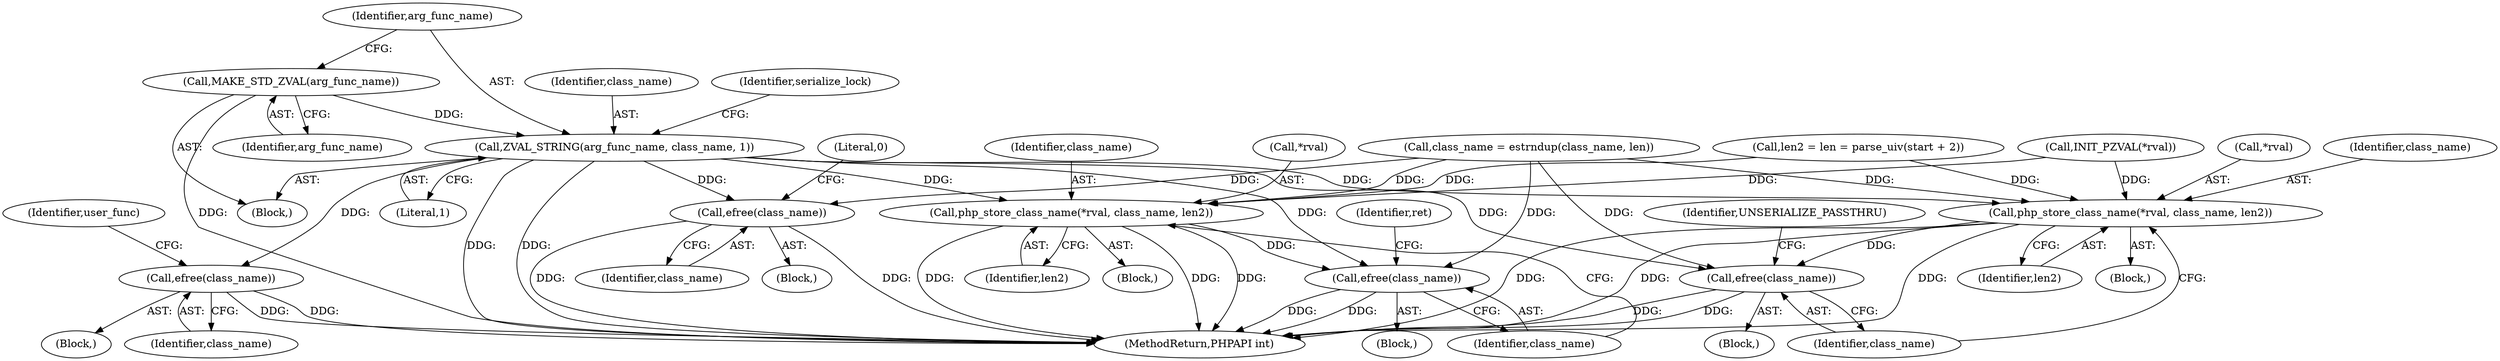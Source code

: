 digraph "0_php-src_16b3003ffc6393e250f069aa28a78dc5a2c064b2_0@pointer" {
"1000645" [label="(Call,ZVAL_STRING(arg_func_name, class_name, 1))"];
"1000643" [label="(Call,MAKE_STD_ZVAL(arg_func_name))"];
"1000660" [label="(Call,efree(class_name))"];
"1000745" [label="(Call,php_store_class_name(*rval, class_name, len2))"];
"1000750" [label="(Call,efree(class_name))"];
"1000764" [label="(Call,efree(class_name))"];
"1000771" [label="(Call,php_store_class_name(*rval, class_name, len2))"];
"1000776" [label="(Call,efree(class_name))"];
"1002423" [label="(MethodReturn,PHPAPI int)"];
"1000744" [label="(Block,)"];
"1000763" [label="(Block,)"];
"1000572" [label="(Call,class_name = estrndup(class_name, len))"];
"1000483" [label="(Call,INIT_PZVAL(*rval))"];
"1000643" [label="(Call,MAKE_STD_ZVAL(arg_func_name))"];
"1000659" [label="(Block,)"];
"1000664" [label="(Identifier,user_func)"];
"1000764" [label="(Call,efree(class_name))"];
"1000733" [label="(Block,)"];
"1000750" [label="(Call,efree(class_name))"];
"1000660" [label="(Call,efree(class_name))"];
"1000751" [label="(Identifier,class_name)"];
"1000644" [label="(Identifier,arg_func_name)"];
"1000765" [label="(Identifier,class_name)"];
"1000780" [label="(Identifier,UNSERIALIZE_PASSTHRU)"];
"1000448" [label="(Block,)"];
"1000753" [label="(Identifier,ret)"];
"1000745" [label="(Call,php_store_class_name(*rval, class_name, len2))"];
"1000578" [label="(Block,)"];
"1000775" [label="(Identifier,len2)"];
"1000746" [label="(Call,*rval)"];
"1000767" [label="(Literal,0)"];
"1000646" [label="(Identifier,arg_func_name)"];
"1000777" [label="(Identifier,class_name)"];
"1000771" [label="(Call,php_store_class_name(*rval, class_name, len2))"];
"1000645" [label="(Call,ZVAL_STRING(arg_func_name, class_name, 1))"];
"1000661" [label="(Identifier,class_name)"];
"1000647" [label="(Identifier,class_name)"];
"1000749" [label="(Identifier,len2)"];
"1000486" [label="(Call,len2 = len = parse_uiv(start + 2))"];
"1000648" [label="(Literal,1)"];
"1000748" [label="(Identifier,class_name)"];
"1000772" [label="(Call,*rval)"];
"1000774" [label="(Identifier,class_name)"];
"1000770" [label="(Block,)"];
"1000776" [label="(Call,efree(class_name))"];
"1000651" [label="(Identifier,serialize_lock)"];
"1000645" -> "1000578"  [label="AST: "];
"1000645" -> "1000648"  [label="CFG: "];
"1000646" -> "1000645"  [label="AST: "];
"1000647" -> "1000645"  [label="AST: "];
"1000648" -> "1000645"  [label="AST: "];
"1000651" -> "1000645"  [label="CFG: "];
"1000645" -> "1002423"  [label="DDG: "];
"1000645" -> "1002423"  [label="DDG: "];
"1000643" -> "1000645"  [label="DDG: "];
"1000645" -> "1000660"  [label="DDG: "];
"1000645" -> "1000745"  [label="DDG: "];
"1000645" -> "1000750"  [label="DDG: "];
"1000645" -> "1000764"  [label="DDG: "];
"1000645" -> "1000771"  [label="DDG: "];
"1000645" -> "1000776"  [label="DDG: "];
"1000643" -> "1000578"  [label="AST: "];
"1000643" -> "1000644"  [label="CFG: "];
"1000644" -> "1000643"  [label="AST: "];
"1000646" -> "1000643"  [label="CFG: "];
"1000643" -> "1002423"  [label="DDG: "];
"1000660" -> "1000659"  [label="AST: "];
"1000660" -> "1000661"  [label="CFG: "];
"1000661" -> "1000660"  [label="AST: "];
"1000664" -> "1000660"  [label="CFG: "];
"1000660" -> "1002423"  [label="DDG: "];
"1000660" -> "1002423"  [label="DDG: "];
"1000745" -> "1000744"  [label="AST: "];
"1000745" -> "1000749"  [label="CFG: "];
"1000746" -> "1000745"  [label="AST: "];
"1000748" -> "1000745"  [label="AST: "];
"1000749" -> "1000745"  [label="AST: "];
"1000751" -> "1000745"  [label="CFG: "];
"1000745" -> "1002423"  [label="DDG: "];
"1000745" -> "1002423"  [label="DDG: "];
"1000745" -> "1002423"  [label="DDG: "];
"1000483" -> "1000745"  [label="DDG: "];
"1000572" -> "1000745"  [label="DDG: "];
"1000486" -> "1000745"  [label="DDG: "];
"1000745" -> "1000750"  [label="DDG: "];
"1000750" -> "1000733"  [label="AST: "];
"1000750" -> "1000751"  [label="CFG: "];
"1000751" -> "1000750"  [label="AST: "];
"1000753" -> "1000750"  [label="CFG: "];
"1000750" -> "1002423"  [label="DDG: "];
"1000750" -> "1002423"  [label="DDG: "];
"1000572" -> "1000750"  [label="DDG: "];
"1000764" -> "1000763"  [label="AST: "];
"1000764" -> "1000765"  [label="CFG: "];
"1000765" -> "1000764"  [label="AST: "];
"1000767" -> "1000764"  [label="CFG: "];
"1000764" -> "1002423"  [label="DDG: "];
"1000764" -> "1002423"  [label="DDG: "];
"1000572" -> "1000764"  [label="DDG: "];
"1000771" -> "1000770"  [label="AST: "];
"1000771" -> "1000775"  [label="CFG: "];
"1000772" -> "1000771"  [label="AST: "];
"1000774" -> "1000771"  [label="AST: "];
"1000775" -> "1000771"  [label="AST: "];
"1000777" -> "1000771"  [label="CFG: "];
"1000771" -> "1002423"  [label="DDG: "];
"1000771" -> "1002423"  [label="DDG: "];
"1000771" -> "1002423"  [label="DDG: "];
"1000483" -> "1000771"  [label="DDG: "];
"1000572" -> "1000771"  [label="DDG: "];
"1000486" -> "1000771"  [label="DDG: "];
"1000771" -> "1000776"  [label="DDG: "];
"1000776" -> "1000448"  [label="AST: "];
"1000776" -> "1000777"  [label="CFG: "];
"1000777" -> "1000776"  [label="AST: "];
"1000780" -> "1000776"  [label="CFG: "];
"1000776" -> "1002423"  [label="DDG: "];
"1000776" -> "1002423"  [label="DDG: "];
"1000572" -> "1000776"  [label="DDG: "];
}
